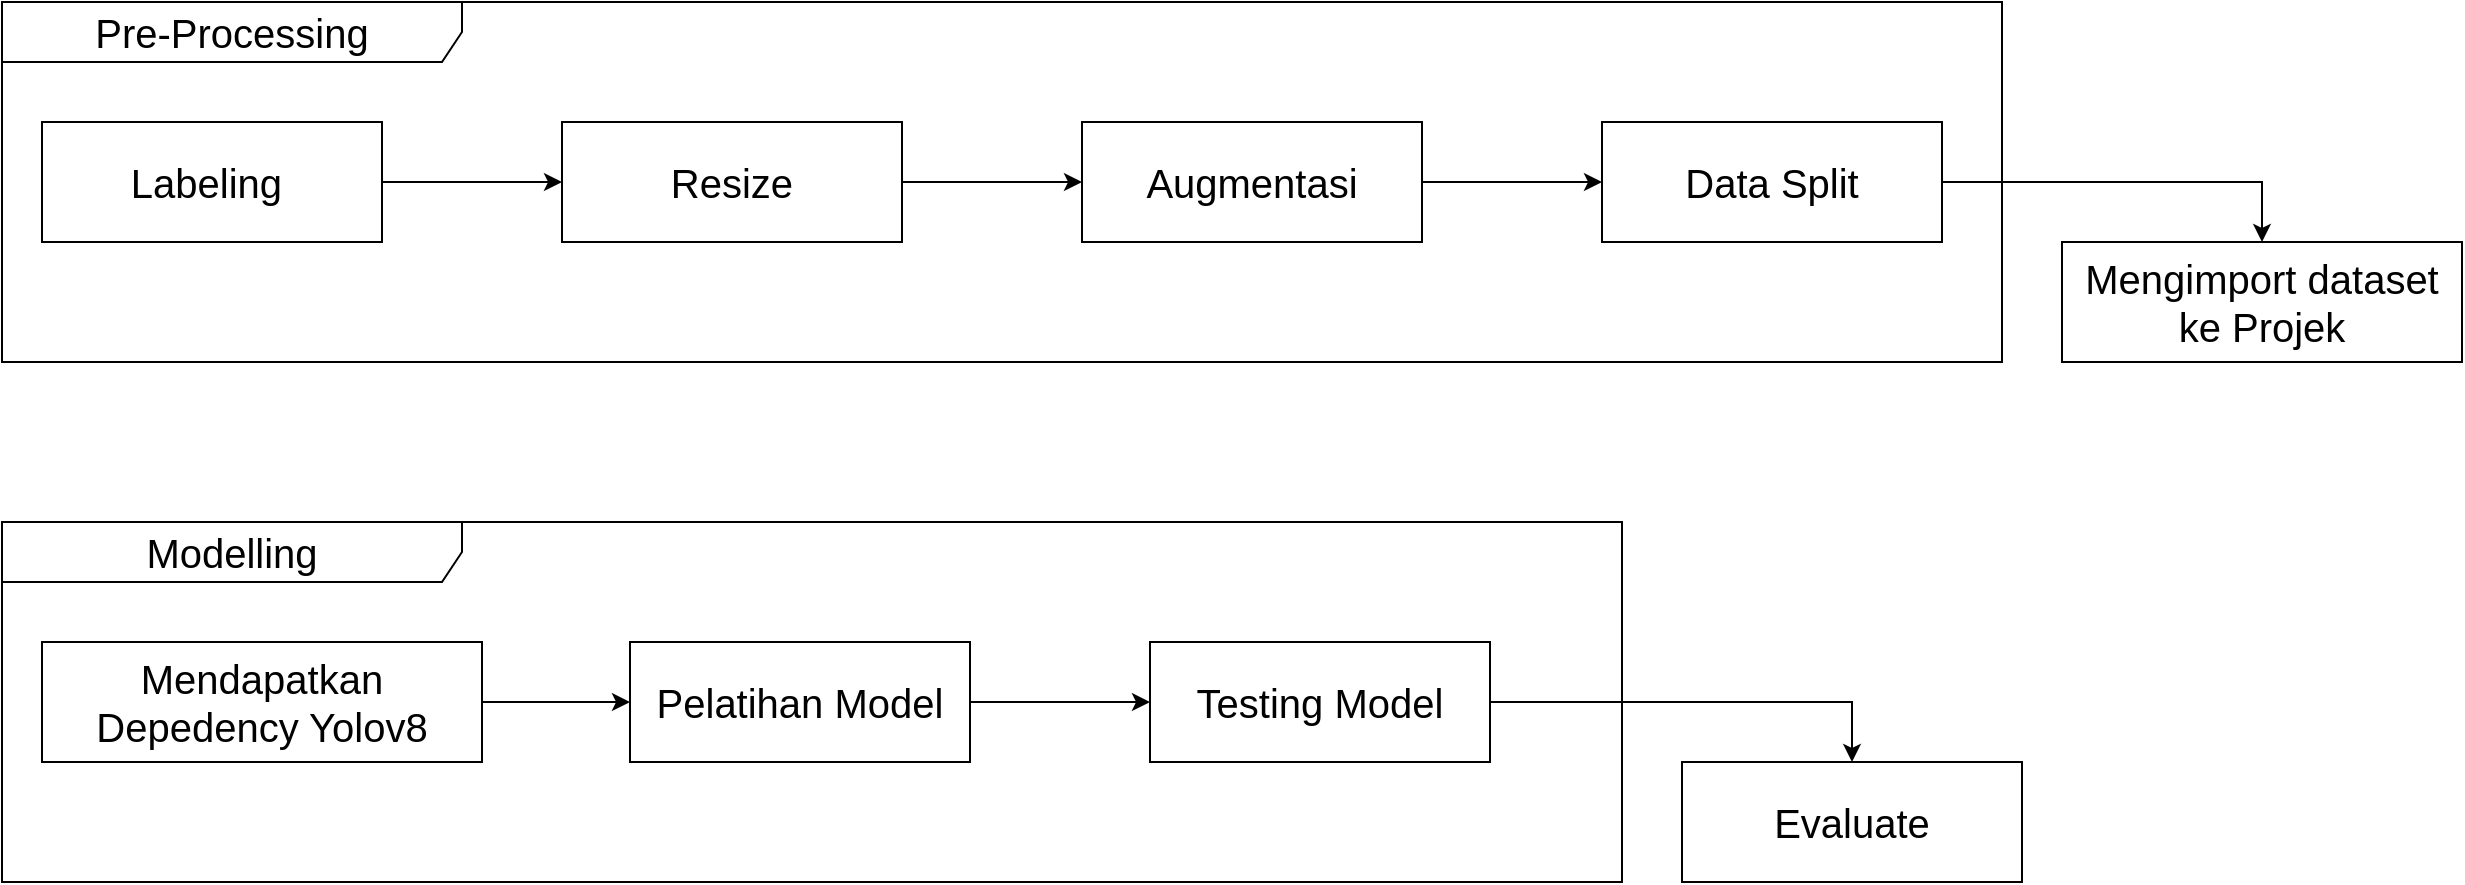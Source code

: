 <mxfile version="24.4.4" type="device">
  <diagram name="Halaman-1" id="exEGFyMjATzAHH6GzzKQ">
    <mxGraphModel dx="1912" dy="1070" grid="1" gridSize="10" guides="1" tooltips="1" connect="1" arrows="1" fold="1" page="1" pageScale="1" pageWidth="827" pageHeight="1169" math="0" shadow="0">
      <root>
        <mxCell id="0" />
        <mxCell id="1" parent="0" />
        <mxCell id="u8hdXsH2bOox4BELGcvJ-1" value="&lt;font style=&quot;font-size: 20px;&quot;&gt;Pre-Processing&lt;/font&gt;" style="shape=umlFrame;whiteSpace=wrap;html=1;pointerEvents=0;recursiveResize=0;container=1;collapsible=0;width=230;height=30;" vertex="1" parent="1">
          <mxGeometry x="70" y="80" width="1000" height="180" as="geometry" />
        </mxCell>
        <mxCell id="u8hdXsH2bOox4BELGcvJ-6" style="edgeStyle=orthogonalEdgeStyle;rounded=0;orthogonalLoop=1;jettySize=auto;html=1;entryX=0;entryY=0.5;entryDx=0;entryDy=0;" edge="1" parent="u8hdXsH2bOox4BELGcvJ-1" source="u8hdXsH2bOox4BELGcvJ-2" target="u8hdXsH2bOox4BELGcvJ-3">
          <mxGeometry relative="1" as="geometry" />
        </mxCell>
        <mxCell id="u8hdXsH2bOox4BELGcvJ-2" value="&lt;font style=&quot;font-size: 20px;&quot;&gt;Labeling&amp;nbsp;&lt;/font&gt;" style="rounded=0;whiteSpace=wrap;html=1;" vertex="1" parent="u8hdXsH2bOox4BELGcvJ-1">
          <mxGeometry x="20" y="60" width="170" height="60" as="geometry" />
        </mxCell>
        <mxCell id="u8hdXsH2bOox4BELGcvJ-7" style="edgeStyle=orthogonalEdgeStyle;rounded=0;orthogonalLoop=1;jettySize=auto;html=1;entryX=0;entryY=0.5;entryDx=0;entryDy=0;" edge="1" parent="u8hdXsH2bOox4BELGcvJ-1" source="u8hdXsH2bOox4BELGcvJ-3" target="u8hdXsH2bOox4BELGcvJ-4">
          <mxGeometry relative="1" as="geometry" />
        </mxCell>
        <mxCell id="u8hdXsH2bOox4BELGcvJ-3" value="&lt;font style=&quot;font-size: 20px;&quot;&gt;Resize&lt;/font&gt;" style="rounded=0;whiteSpace=wrap;html=1;" vertex="1" parent="u8hdXsH2bOox4BELGcvJ-1">
          <mxGeometry x="280" y="60" width="170" height="60" as="geometry" />
        </mxCell>
        <mxCell id="u8hdXsH2bOox4BELGcvJ-8" style="edgeStyle=orthogonalEdgeStyle;rounded=0;orthogonalLoop=1;jettySize=auto;html=1;entryX=0;entryY=0.5;entryDx=0;entryDy=0;" edge="1" parent="u8hdXsH2bOox4BELGcvJ-1" source="u8hdXsH2bOox4BELGcvJ-4" target="u8hdXsH2bOox4BELGcvJ-5">
          <mxGeometry relative="1" as="geometry" />
        </mxCell>
        <mxCell id="u8hdXsH2bOox4BELGcvJ-4" value="&lt;font style=&quot;font-size: 20px;&quot;&gt;Augmentasi&lt;/font&gt;" style="rounded=0;whiteSpace=wrap;html=1;" vertex="1" parent="u8hdXsH2bOox4BELGcvJ-1">
          <mxGeometry x="540" y="60" width="170" height="60" as="geometry" />
        </mxCell>
        <mxCell id="u8hdXsH2bOox4BELGcvJ-5" value="&lt;font style=&quot;font-size: 20px;&quot;&gt;Data Split&lt;/font&gt;" style="rounded=0;whiteSpace=wrap;html=1;" vertex="1" parent="u8hdXsH2bOox4BELGcvJ-1">
          <mxGeometry x="800" y="60" width="170" height="60" as="geometry" />
        </mxCell>
        <mxCell id="u8hdXsH2bOox4BELGcvJ-9" value="&lt;font style=&quot;font-size: 20px;&quot;&gt;Mengimport dataset ke Projek&lt;/font&gt;" style="rounded=0;whiteSpace=wrap;html=1;" vertex="1" parent="1">
          <mxGeometry x="1100" y="200" width="200" height="60" as="geometry" />
        </mxCell>
        <mxCell id="u8hdXsH2bOox4BELGcvJ-10" style="edgeStyle=orthogonalEdgeStyle;rounded=0;orthogonalLoop=1;jettySize=auto;html=1;entryX=0.5;entryY=0;entryDx=0;entryDy=0;" edge="1" parent="1" source="u8hdXsH2bOox4BELGcvJ-5" target="u8hdXsH2bOox4BELGcvJ-9">
          <mxGeometry relative="1" as="geometry" />
        </mxCell>
        <mxCell id="u8hdXsH2bOox4BELGcvJ-11" value="&lt;font style=&quot;font-size: 20px;&quot;&gt;Modelling&lt;/font&gt;" style="shape=umlFrame;whiteSpace=wrap;html=1;pointerEvents=0;recursiveResize=0;container=1;collapsible=0;width=230;height=30;" vertex="1" parent="1">
          <mxGeometry x="70" y="340" width="810" height="180" as="geometry" />
        </mxCell>
        <mxCell id="u8hdXsH2bOox4BELGcvJ-12" style="edgeStyle=orthogonalEdgeStyle;rounded=0;orthogonalLoop=1;jettySize=auto;html=1;entryX=0;entryY=0.5;entryDx=0;entryDy=0;" edge="1" parent="u8hdXsH2bOox4BELGcvJ-11" source="u8hdXsH2bOox4BELGcvJ-13" target="u8hdXsH2bOox4BELGcvJ-15">
          <mxGeometry relative="1" as="geometry" />
        </mxCell>
        <mxCell id="u8hdXsH2bOox4BELGcvJ-13" value="&lt;font style=&quot;font-size: 20px;&quot;&gt;Mendapatkan Depedency Yolov8&lt;/font&gt;" style="rounded=0;whiteSpace=wrap;html=1;" vertex="1" parent="u8hdXsH2bOox4BELGcvJ-11">
          <mxGeometry x="20" y="60" width="220" height="60" as="geometry" />
        </mxCell>
        <mxCell id="u8hdXsH2bOox4BELGcvJ-14" style="edgeStyle=orthogonalEdgeStyle;rounded=0;orthogonalLoop=1;jettySize=auto;html=1;entryX=0;entryY=0.5;entryDx=0;entryDy=0;" edge="1" parent="u8hdXsH2bOox4BELGcvJ-11" source="u8hdXsH2bOox4BELGcvJ-15" target="u8hdXsH2bOox4BELGcvJ-17">
          <mxGeometry relative="1" as="geometry" />
        </mxCell>
        <mxCell id="u8hdXsH2bOox4BELGcvJ-15" value="&lt;font style=&quot;font-size: 20px;&quot;&gt;Pelatihan Model&lt;/font&gt;" style="rounded=0;whiteSpace=wrap;html=1;" vertex="1" parent="u8hdXsH2bOox4BELGcvJ-11">
          <mxGeometry x="314" y="60" width="170" height="60" as="geometry" />
        </mxCell>
        <mxCell id="u8hdXsH2bOox4BELGcvJ-17" value="&lt;font style=&quot;font-size: 20px;&quot;&gt;Testing Model&lt;/font&gt;" style="rounded=0;whiteSpace=wrap;html=1;" vertex="1" parent="u8hdXsH2bOox4BELGcvJ-11">
          <mxGeometry x="574" y="60" width="170" height="60" as="geometry" />
        </mxCell>
        <mxCell id="u8hdXsH2bOox4BELGcvJ-18" value="&lt;font style=&quot;font-size: 20px;&quot;&gt;Evaluate&lt;/font&gt;" style="rounded=0;whiteSpace=wrap;html=1;" vertex="1" parent="1">
          <mxGeometry x="910" y="460" width="170" height="60" as="geometry" />
        </mxCell>
        <mxCell id="u8hdXsH2bOox4BELGcvJ-16" style="edgeStyle=orthogonalEdgeStyle;rounded=0;orthogonalLoop=1;jettySize=auto;html=1;entryX=0.5;entryY=0;entryDx=0;entryDy=0;" edge="1" parent="1" source="u8hdXsH2bOox4BELGcvJ-17" target="u8hdXsH2bOox4BELGcvJ-18">
          <mxGeometry relative="1" as="geometry" />
        </mxCell>
      </root>
    </mxGraphModel>
  </diagram>
</mxfile>
